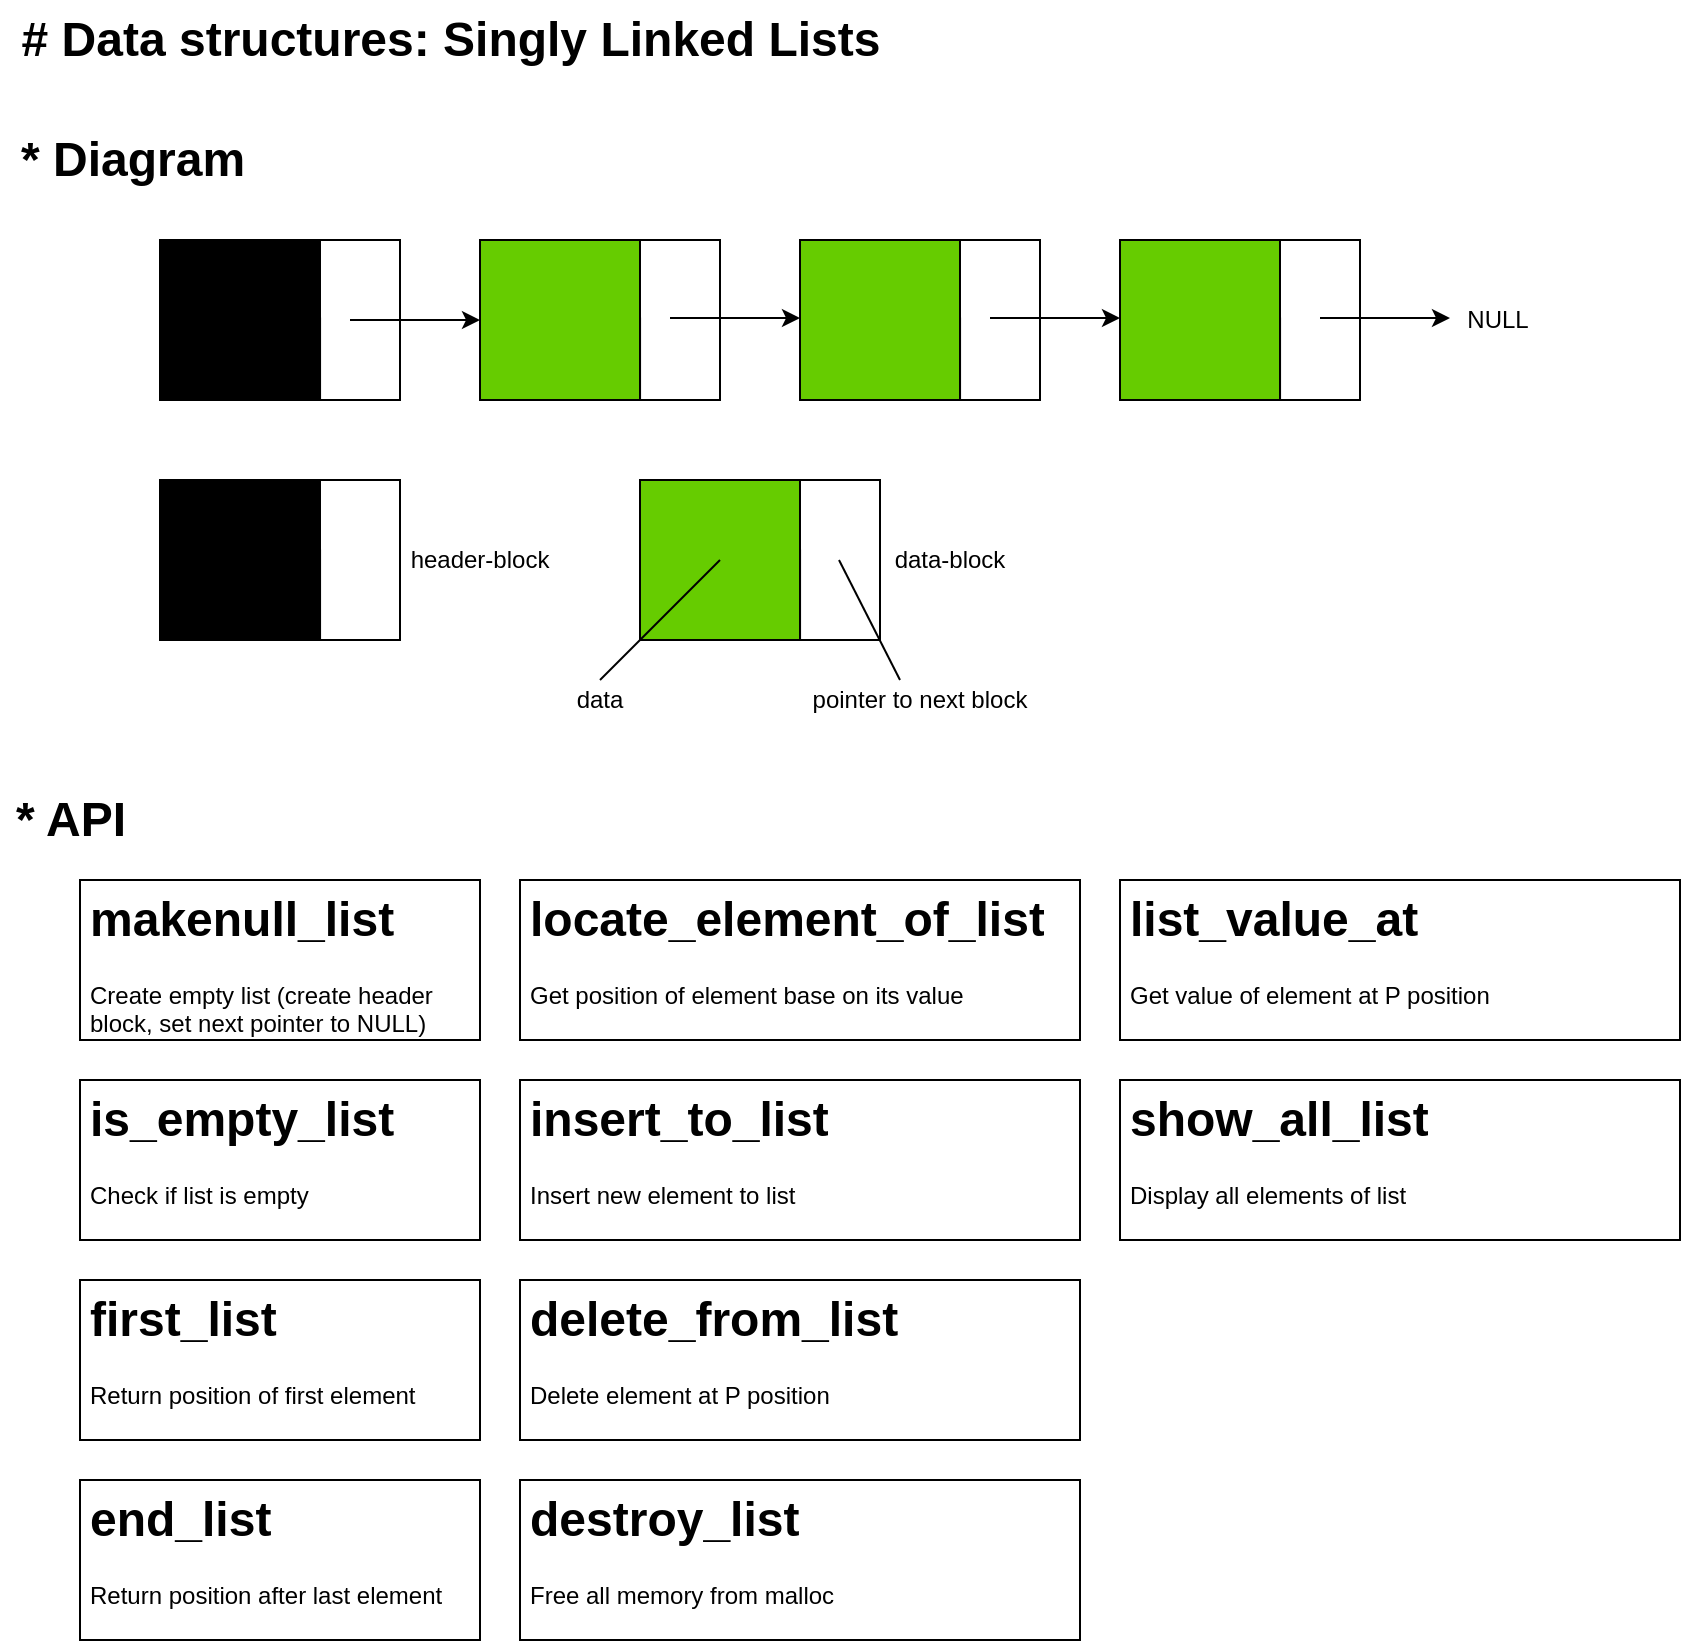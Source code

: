 <mxfile version="12.2.2" type="device" pages="1"><diagram id="K8QEtHLDF09C-5T99blR" name="Page-1"><mxGraphModel dx="800" dy="490" grid="1" gridSize="10" guides="1" tooltips="1" connect="1" arrows="1" fold="1" page="1" pageScale="1" pageWidth="850" pageHeight="1100" math="0" shadow="0"><root><mxCell id="0"/><mxCell id="1" parent="0"/><mxCell id="VxpWQTQGw9d8akFNYt6R-2" value="# Data structures: Singly Linked Lists" style="text;strokeColor=none;fillColor=none;html=1;fontSize=24;fontStyle=1;verticalAlign=middle;align=center;" parent="1" vertex="1"><mxGeometry width="450" height="40" as="geometry"/></mxCell><mxCell id="VxpWQTQGw9d8akFNYt6R-3" value="" style="rounded=0;whiteSpace=wrap;html=1;fillColor=none;" parent="1" vertex="1"><mxGeometry x="80" y="120" width="120" height="80" as="geometry"/></mxCell><mxCell id="VxpWQTQGw9d8akFNYt6R-5" value="" style="endArrow=none;html=1;exitX=0.667;exitY=1;exitDx=0;exitDy=0;exitPerimeter=0;" parent="1" source="VxpWQTQGw9d8akFNYt6R-3" edge="1"><mxGeometry width="50" height="50" relative="1" as="geometry"><mxPoint x="110" y="170" as="sourcePoint"/><mxPoint x="160" y="120" as="targetPoint"/></mxGeometry></mxCell><mxCell id="VxpWQTQGw9d8akFNYt6R-6" value="" style="rounded=0;whiteSpace=wrap;html=1;fillColor=none;" parent="1" vertex="1"><mxGeometry x="240" y="120" width="120" height="80" as="geometry"/></mxCell><mxCell id="VxpWQTQGw9d8akFNYt6R-7" value="" style="endArrow=none;html=1;exitX=0.667;exitY=1;exitDx=0;exitDy=0;exitPerimeter=0;" parent="1" source="VxpWQTQGw9d8akFNYt6R-6" edge="1"><mxGeometry width="50" height="50" relative="1" as="geometry"><mxPoint x="270" y="170" as="sourcePoint"/><mxPoint x="320" y="120" as="targetPoint"/></mxGeometry></mxCell><mxCell id="VxpWQTQGw9d8akFNYt6R-10" value="" style="rounded=0;whiteSpace=wrap;html=1;fillColor=none;" parent="1" vertex="1"><mxGeometry x="400" y="120" width="120" height="80" as="geometry"/></mxCell><mxCell id="VxpWQTQGw9d8akFNYt6R-11" value="" style="endArrow=none;html=1;exitX=0.667;exitY=1;exitDx=0;exitDy=0;exitPerimeter=0;" parent="1" source="VxpWQTQGw9d8akFNYt6R-10" edge="1"><mxGeometry width="50" height="50" relative="1" as="geometry"><mxPoint x="430" y="170" as="sourcePoint"/><mxPoint x="480" y="120" as="targetPoint"/></mxGeometry></mxCell><mxCell id="VxpWQTQGw9d8akFNYt6R-12" value="" style="rounded=0;whiteSpace=wrap;html=1;fillColor=none;" parent="1" vertex="1"><mxGeometry x="560" y="120" width="120" height="80" as="geometry"/></mxCell><mxCell id="VxpWQTQGw9d8akFNYt6R-13" value="" style="endArrow=none;html=1;exitX=0.667;exitY=1;exitDx=0;exitDy=0;exitPerimeter=0;" parent="1" source="VxpWQTQGw9d8akFNYt6R-12" edge="1"><mxGeometry width="50" height="50" relative="1" as="geometry"><mxPoint x="590" y="170" as="sourcePoint"/><mxPoint x="640" y="120" as="targetPoint"/></mxGeometry></mxCell><mxCell id="VxpWQTQGw9d8akFNYt6R-16" value="" style="rounded=0;whiteSpace=wrap;html=1;fillColor=#000000;" parent="1" vertex="1"><mxGeometry x="80" y="120" width="80" height="80" as="geometry"/></mxCell><mxCell id="VxpWQTQGw9d8akFNYt6R-18" value="" style="endArrow=classic;html=1;entryX=0;entryY=0.5;entryDx=0;entryDy=0;" parent="1" target="VxpWQTQGw9d8akFNYt6R-6" edge="1"><mxGeometry width="50" height="50" relative="1" as="geometry"><mxPoint x="175" y="160" as="sourcePoint"/><mxPoint x="225" y="110" as="targetPoint"/></mxGeometry></mxCell><mxCell id="VxpWQTQGw9d8akFNYt6R-19" value="" style="rounded=0;whiteSpace=wrap;html=1;fillColor=#66CC00;" parent="1" vertex="1"><mxGeometry x="240" y="120" width="80" height="80" as="geometry"/></mxCell><mxCell id="VxpWQTQGw9d8akFNYt6R-20" value="" style="rounded=0;whiteSpace=wrap;html=1;fillColor=#66CC00;" parent="1" vertex="1"><mxGeometry x="400" y="120" width="80" height="80" as="geometry"/></mxCell><mxCell id="VxpWQTQGw9d8akFNYt6R-21" value="" style="rounded=0;whiteSpace=wrap;html=1;fillColor=#66CC00;" parent="1" vertex="1"><mxGeometry x="560" y="120" width="80" height="80" as="geometry"/></mxCell><mxCell id="VxpWQTQGw9d8akFNYt6R-22" value="" style="endArrow=classic;html=1;entryX=0;entryY=0.5;entryDx=0;entryDy=0;" parent="1" edge="1"><mxGeometry width="50" height="50" relative="1" as="geometry"><mxPoint x="335" y="159" as="sourcePoint"/><mxPoint x="400" y="159" as="targetPoint"/></mxGeometry></mxCell><mxCell id="VxpWQTQGw9d8akFNYt6R-23" value="" style="endArrow=classic;html=1;entryX=0;entryY=0.5;entryDx=0;entryDy=0;" parent="1" edge="1"><mxGeometry width="50" height="50" relative="1" as="geometry"><mxPoint x="495" y="159" as="sourcePoint"/><mxPoint x="560" y="159" as="targetPoint"/></mxGeometry></mxCell><mxCell id="VxpWQTQGw9d8akFNYt6R-24" value="" style="endArrow=classic;html=1;entryX=0;entryY=0.5;entryDx=0;entryDy=0;" parent="1" edge="1"><mxGeometry width="50" height="50" relative="1" as="geometry"><mxPoint x="660" y="159" as="sourcePoint"/><mxPoint x="725" y="159" as="targetPoint"/></mxGeometry></mxCell><mxCell id="VxpWQTQGw9d8akFNYt6R-25" value="header-block" style="text;html=1;strokeColor=none;fillColor=none;align=center;verticalAlign=middle;whiteSpace=wrap;rounded=0;" parent="1" vertex="1"><mxGeometry x="200" y="270" width="80" height="20" as="geometry"/></mxCell><mxCell id="VxpWQTQGw9d8akFNYt6R-26" value="NULL" style="text;html=1;strokeColor=none;fillColor=none;align=center;verticalAlign=middle;whiteSpace=wrap;rounded=0;" parent="1" vertex="1"><mxGeometry x="729" y="150" width="40" height="20" as="geometry"/></mxCell><mxCell id="VxpWQTQGw9d8akFNYt6R-30" value="" style="rounded=0;whiteSpace=wrap;html=1;fillColor=none;" parent="1" vertex="1"><mxGeometry x="320" y="240" width="120" height="80" as="geometry"/></mxCell><mxCell id="VxpWQTQGw9d8akFNYt6R-31" value="" style="endArrow=none;html=1;exitX=0.667;exitY=1;exitDx=0;exitDy=0;exitPerimeter=0;" parent="1" source="VxpWQTQGw9d8akFNYt6R-30" edge="1"><mxGeometry width="50" height="50" relative="1" as="geometry"><mxPoint x="350" y="290" as="sourcePoint"/><mxPoint x="400" y="240" as="targetPoint"/></mxGeometry></mxCell><mxCell id="VxpWQTQGw9d8akFNYt6R-32" value="" style="rounded=0;whiteSpace=wrap;html=1;fillColor=#66CC00;" parent="1" vertex="1"><mxGeometry x="320" y="240" width="80" height="80" as="geometry"/></mxCell><mxCell id="VxpWQTQGw9d8akFNYt6R-34" value="* Diagram" style="text;strokeColor=none;fillColor=none;html=1;fontSize=24;fontStyle=1;verticalAlign=middle;align=center;" parent="1" vertex="1"><mxGeometry x="1" y="60" width="129" height="40" as="geometry"/></mxCell><mxCell id="VxpWQTQGw9d8akFNYt6R-35" value="" style="rounded=0;whiteSpace=wrap;html=1;fillColor=none;" parent="1" vertex="1"><mxGeometry x="80" y="240" width="120" height="80" as="geometry"/></mxCell><mxCell id="VxpWQTQGw9d8akFNYt6R-36" value="" style="endArrow=none;html=1;exitX=0.667;exitY=1;exitDx=0;exitDy=0;exitPerimeter=0;" parent="1" source="VxpWQTQGw9d8akFNYt6R-35" edge="1"><mxGeometry width="50" height="50" relative="1" as="geometry"><mxPoint x="110" y="290" as="sourcePoint"/><mxPoint x="160" y="240" as="targetPoint"/></mxGeometry></mxCell><mxCell id="VxpWQTQGw9d8akFNYt6R-37" value="" style="rounded=0;whiteSpace=wrap;html=1;fillColor=#000000;" parent="1" vertex="1"><mxGeometry x="80" y="240" width="80" height="80" as="geometry"/></mxCell><mxCell id="VxpWQTQGw9d8akFNYt6R-38" value="data-block" style="text;html=1;strokeColor=none;fillColor=none;align=center;verticalAlign=middle;whiteSpace=wrap;rounded=0;" parent="1" vertex="1"><mxGeometry x="440" y="270" width="70" height="20" as="geometry"/></mxCell><mxCell id="VxpWQTQGw9d8akFNYt6R-40" value="" style="endArrow=none;html=1;" parent="1" edge="1"><mxGeometry width="50" height="50" relative="1" as="geometry"><mxPoint x="300" y="340" as="sourcePoint"/><mxPoint x="360" y="280" as="targetPoint"/></mxGeometry></mxCell><mxCell id="VxpWQTQGw9d8akFNYt6R-41" value="data" style="text;html=1;strokeColor=none;fillColor=none;align=center;verticalAlign=middle;whiteSpace=wrap;rounded=0;" parent="1" vertex="1"><mxGeometry x="280" y="340" width="40" height="20" as="geometry"/></mxCell><mxCell id="VxpWQTQGw9d8akFNYt6R-44" value="" style="endArrow=none;html=1;" parent="1" edge="1"><mxGeometry width="50" height="50" relative="1" as="geometry"><mxPoint x="450" y="340" as="sourcePoint"/><mxPoint x="419.5" y="280" as="targetPoint"/></mxGeometry></mxCell><mxCell id="VxpWQTQGw9d8akFNYt6R-45" value="pointer to next block" style="text;html=1;strokeColor=none;fillColor=none;align=center;verticalAlign=middle;whiteSpace=wrap;rounded=0;" parent="1" vertex="1"><mxGeometry x="400" y="340" width="120" height="20" as="geometry"/></mxCell><mxCell id="VxpWQTQGw9d8akFNYt6R-46" value="* API" style="text;strokeColor=none;fillColor=none;html=1;fontSize=24;fontStyle=1;verticalAlign=middle;align=center;" parent="1" vertex="1"><mxGeometry y="390" width="70" height="40" as="geometry"/></mxCell><mxCell id="VxpWQTQGw9d8akFNYt6R-47" value="&lt;h1&gt;makenull_list&lt;/h1&gt;&lt;p&gt;Create empty list (create header block, set next pointer to NULL)&lt;/p&gt;" style="text;html=1;strokeColor=#000000;fillColor=none;spacing=5;spacingTop=-20;whiteSpace=wrap;overflow=hidden;rounded=0;" parent="1" vertex="1"><mxGeometry x="40" y="440" width="200" height="80" as="geometry"/></mxCell><mxCell id="VxpWQTQGw9d8akFNYt6R-49" value="&lt;h1&gt;is_empty_list&lt;/h1&gt;&lt;p&gt;Check if list is empty&lt;/p&gt;" style="text;html=1;strokeColor=#000000;fillColor=none;spacing=5;spacingTop=-20;whiteSpace=wrap;overflow=hidden;rounded=0;" parent="1" vertex="1"><mxGeometry x="40" y="540" width="200" height="80" as="geometry"/></mxCell><mxCell id="VxpWQTQGw9d8akFNYt6R-50" value="&lt;h1&gt;first_list&lt;/h1&gt;&lt;p&gt;Return position of first element&lt;/p&gt;" style="text;html=1;strokeColor=#000000;fillColor=none;spacing=5;spacingTop=-20;whiteSpace=wrap;overflow=hidden;rounded=0;" parent="1" vertex="1"><mxGeometry x="40" y="640" width="200" height="80" as="geometry"/></mxCell><mxCell id="VxpWQTQGw9d8akFNYt6R-51" value="&lt;h1&gt;end_list&lt;/h1&gt;&lt;p&gt;Return position after last element&lt;/p&gt;" style="text;html=1;strokeColor=#000000;fillColor=none;spacing=5;spacingTop=-20;whiteSpace=wrap;overflow=hidden;rounded=0;" parent="1" vertex="1"><mxGeometry x="40" y="740" width="200" height="80" as="geometry"/></mxCell><mxCell id="VxpWQTQGw9d8akFNYt6R-52" value="&lt;h1&gt;locate_element_of_list&lt;/h1&gt;&lt;p&gt;Get position of element base on its value&lt;/p&gt;" style="text;html=1;strokeColor=#000000;fillColor=none;spacing=5;spacingTop=-20;whiteSpace=wrap;overflow=hidden;rounded=0;" parent="1" vertex="1"><mxGeometry x="260" y="440" width="280" height="80" as="geometry"/></mxCell><mxCell id="VxpWQTQGw9d8akFNYt6R-53" value="&lt;h1&gt;insert_to_list&lt;/h1&gt;&lt;p&gt;Insert new element to list&lt;/p&gt;" style="text;html=1;strokeColor=#000000;fillColor=none;spacing=5;spacingTop=-20;whiteSpace=wrap;overflow=hidden;rounded=0;" parent="1" vertex="1"><mxGeometry x="260" y="540" width="280" height="80" as="geometry"/></mxCell><mxCell id="VxpWQTQGw9d8akFNYt6R-54" value="&lt;h1&gt;delete_from_list&lt;/h1&gt;&lt;p&gt;Delete element at P position&lt;/p&gt;" style="text;html=1;strokeColor=#000000;fillColor=none;spacing=5;spacingTop=-20;whiteSpace=wrap;overflow=hidden;rounded=0;" parent="1" vertex="1"><mxGeometry x="260" y="640" width="280" height="80" as="geometry"/></mxCell><mxCell id="VxpWQTQGw9d8akFNYt6R-55" value="&lt;h1&gt;destroy_list&lt;/h1&gt;&lt;p&gt;Free all memory from malloc&lt;/p&gt;" style="text;html=1;strokeColor=#000000;fillColor=none;spacing=5;spacingTop=-20;whiteSpace=wrap;overflow=hidden;rounded=0;" parent="1" vertex="1"><mxGeometry x="260" y="740" width="280" height="80" as="geometry"/></mxCell><mxCell id="VxpWQTQGw9d8akFNYt6R-56" value="&lt;h1&gt;list_value_at&lt;/h1&gt;&lt;p&gt;Get value of element at P position&lt;/p&gt;" style="text;html=1;strokeColor=#000000;fillColor=none;spacing=5;spacingTop=-20;whiteSpace=wrap;overflow=hidden;rounded=0;" parent="1" vertex="1"><mxGeometry x="560" y="440" width="280" height="80" as="geometry"/></mxCell><mxCell id="VxpWQTQGw9d8akFNYt6R-57" value="&lt;h1&gt;show_all_list&lt;/h1&gt;&lt;p&gt;Display all elements of list&lt;/p&gt;" style="text;html=1;strokeColor=#000000;fillColor=none;spacing=5;spacingTop=-20;whiteSpace=wrap;overflow=hidden;rounded=0;" parent="1" vertex="1"><mxGeometry x="560" y="540" width="280" height="80" as="geometry"/></mxCell></root></mxGraphModel></diagram></mxfile>